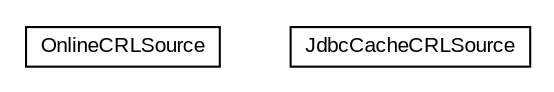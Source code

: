 #!/usr/local/bin/dot
#
# Class diagram 
# Generated by UMLGraph version R5_6-24-gf6e263 (http://www.umlgraph.org/)
#

digraph G {
	edge [fontname="arial",fontsize=10,labelfontname="arial",labelfontsize=10];
	node [fontname="arial",fontsize=10,shape=plaintext];
	nodesep=0.25;
	ranksep=0.5;
	// eu.europa.esig.dss.client.crl.OnlineCRLSource
	c63187 [label=<<table title="eu.europa.esig.dss.client.crl.OnlineCRLSource" border="0" cellborder="1" cellspacing="0" cellpadding="2" port="p" href="./OnlineCRLSource.html">
		<tr><td><table border="0" cellspacing="0" cellpadding="1">
<tr><td align="center" balign="center"> OnlineCRLSource </td></tr>
		</table></td></tr>
		</table>>, URL="./OnlineCRLSource.html", fontname="arial", fontcolor="black", fontsize=10.0];
	// eu.europa.esig.dss.client.crl.JdbcCacheCRLSource
	c63188 [label=<<table title="eu.europa.esig.dss.client.crl.JdbcCacheCRLSource" border="0" cellborder="1" cellspacing="0" cellpadding="2" port="p" href="./JdbcCacheCRLSource.html">
		<tr><td><table border="0" cellspacing="0" cellpadding="1">
<tr><td align="center" balign="center"> JdbcCacheCRLSource </td></tr>
		</table></td></tr>
		</table>>, URL="./JdbcCacheCRLSource.html", fontname="arial", fontcolor="black", fontsize=10.0];
}

